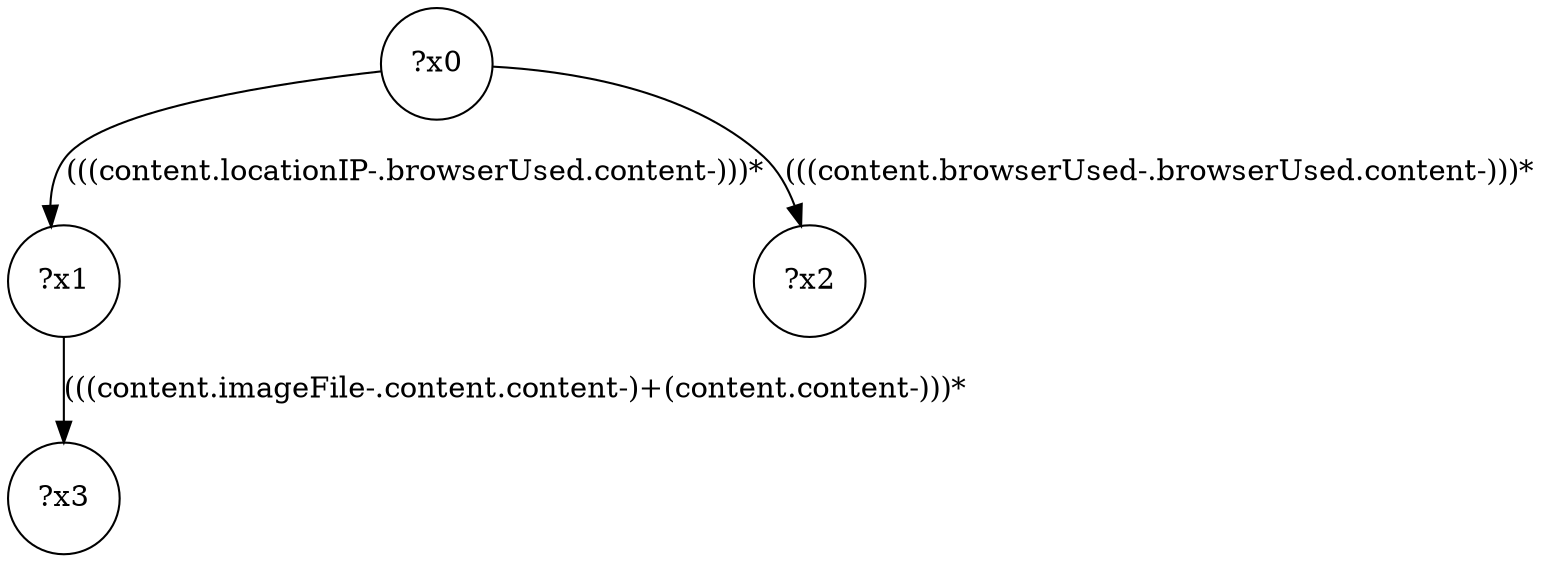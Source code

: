 digraph g {
	x0 [shape=circle, label="?x0"];
	x1 [shape=circle, label="?x1"];
	x0 -> x1 [label="(((content.locationIP-.browserUsed.content-)))*"];
	x2 [shape=circle, label="?x2"];
	x0 -> x2 [label="(((content.browserUsed-.browserUsed.content-)))*"];
	x3 [shape=circle, label="?x3"];
	x1 -> x3 [label="(((content.imageFile-.content.content-)+(content.content-)))*"];
}
